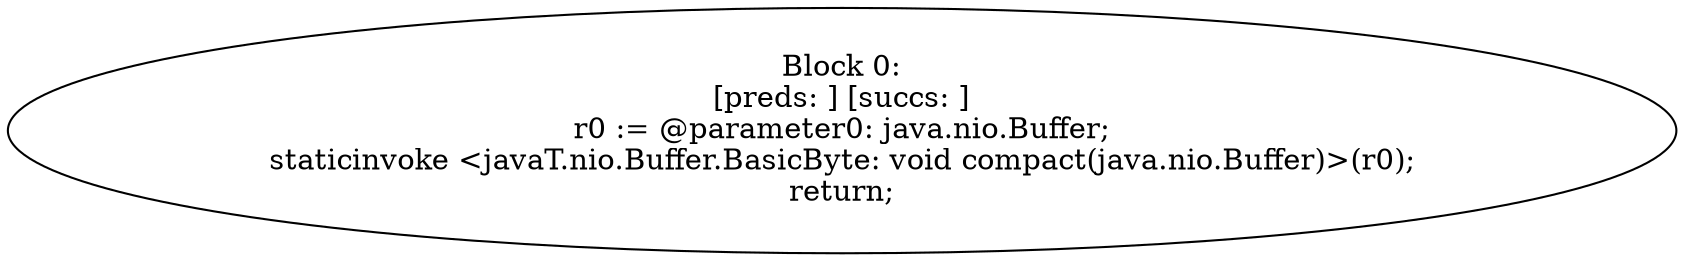 digraph "unitGraph" {
    "Block 0:
[preds: ] [succs: ]
r0 := @parameter0: java.nio.Buffer;
staticinvoke <javaT.nio.Buffer.BasicByte: void compact(java.nio.Buffer)>(r0);
return;
"
}
